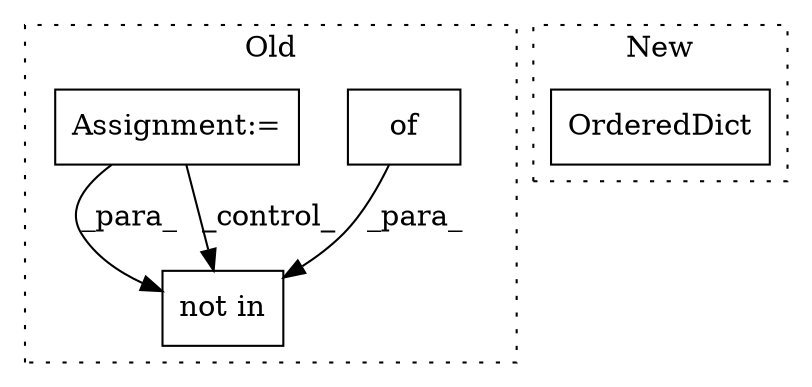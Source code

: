 digraph G {
subgraph cluster0 {
1 [label="not in" a="108" s="1672" l="25" shape="box"];
3 [label="of" a="32" s="1379" l="4" shape="box"];
4 [label="Assignment:=" a="7" s="1493,1648" l="75,2" shape="box"];
label = "Old";
style="dotted";
}
subgraph cluster1 {
2 [label="OrderedDict" a="32" s="1440,1493" l="12,1" shape="box"];
label = "New";
style="dotted";
}
3 -> 1 [label="_para_"];
4 -> 1 [label="_para_"];
4 -> 1 [label="_control_"];
}